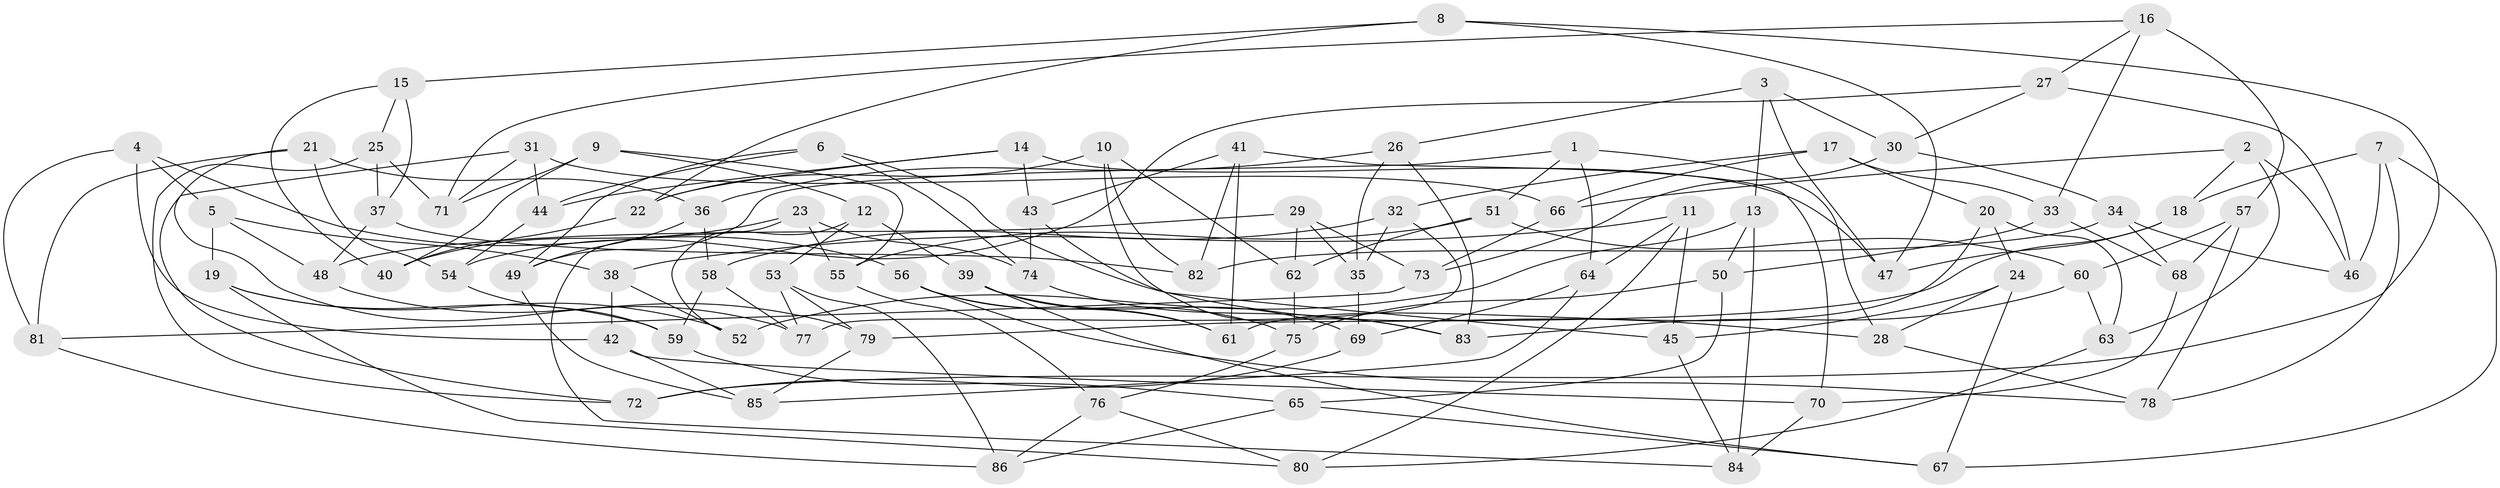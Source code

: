 // Generated by graph-tools (version 1.1) at 2025/27/03/09/25 03:27:02]
// undirected, 86 vertices, 172 edges
graph export_dot {
graph [start="1"]
  node [color=gray90,style=filled];
  1;
  2;
  3;
  4;
  5;
  6;
  7;
  8;
  9;
  10;
  11;
  12;
  13;
  14;
  15;
  16;
  17;
  18;
  19;
  20;
  21;
  22;
  23;
  24;
  25;
  26;
  27;
  28;
  29;
  30;
  31;
  32;
  33;
  34;
  35;
  36;
  37;
  38;
  39;
  40;
  41;
  42;
  43;
  44;
  45;
  46;
  47;
  48;
  49;
  50;
  51;
  52;
  53;
  54;
  55;
  56;
  57;
  58;
  59;
  60;
  61;
  62;
  63;
  64;
  65;
  66;
  67;
  68;
  69;
  70;
  71;
  72;
  73;
  74;
  75;
  76;
  77;
  78;
  79;
  80;
  81;
  82;
  83;
  84;
  85;
  86;
  1 -- 28;
  1 -- 49;
  1 -- 64;
  1 -- 51;
  2 -- 46;
  2 -- 63;
  2 -- 66;
  2 -- 18;
  3 -- 47;
  3 -- 13;
  3 -- 30;
  3 -- 26;
  4 -- 42;
  4 -- 56;
  4 -- 5;
  4 -- 81;
  5 -- 19;
  5 -- 48;
  5 -- 38;
  6 -- 44;
  6 -- 28;
  6 -- 49;
  6 -- 74;
  7 -- 18;
  7 -- 67;
  7 -- 78;
  7 -- 46;
  8 -- 72;
  8 -- 47;
  8 -- 22;
  8 -- 15;
  9 -- 12;
  9 -- 40;
  9 -- 55;
  9 -- 71;
  10 -- 83;
  10 -- 22;
  10 -- 62;
  10 -- 82;
  11 -- 45;
  11 -- 80;
  11 -- 64;
  11 -- 38;
  12 -- 52;
  12 -- 39;
  12 -- 53;
  13 -- 50;
  13 -- 84;
  13 -- 52;
  14 -- 43;
  14 -- 22;
  14 -- 47;
  14 -- 44;
  15 -- 40;
  15 -- 25;
  15 -- 37;
  16 -- 27;
  16 -- 33;
  16 -- 71;
  16 -- 57;
  17 -- 33;
  17 -- 66;
  17 -- 32;
  17 -- 20;
  18 -- 47;
  18 -- 79;
  19 -- 52;
  19 -- 80;
  19 -- 59;
  20 -- 63;
  20 -- 61;
  20 -- 24;
  21 -- 81;
  21 -- 36;
  21 -- 54;
  21 -- 77;
  22 -- 40;
  23 -- 84;
  23 -- 74;
  23 -- 40;
  23 -- 55;
  24 -- 28;
  24 -- 45;
  24 -- 67;
  25 -- 72;
  25 -- 37;
  25 -- 71;
  26 -- 36;
  26 -- 35;
  26 -- 83;
  27 -- 30;
  27 -- 54;
  27 -- 46;
  28 -- 78;
  29 -- 62;
  29 -- 48;
  29 -- 73;
  29 -- 35;
  30 -- 73;
  30 -- 34;
  31 -- 44;
  31 -- 72;
  31 -- 66;
  31 -- 71;
  32 -- 58;
  32 -- 35;
  32 -- 77;
  33 -- 68;
  33 -- 50;
  34 -- 46;
  34 -- 68;
  34 -- 82;
  35 -- 69;
  36 -- 58;
  36 -- 49;
  37 -- 48;
  37 -- 82;
  38 -- 42;
  38 -- 52;
  39 -- 61;
  39 -- 69;
  39 -- 67;
  41 -- 43;
  41 -- 70;
  41 -- 82;
  41 -- 61;
  42 -- 85;
  42 -- 70;
  43 -- 74;
  43 -- 45;
  44 -- 54;
  45 -- 84;
  48 -- 79;
  49 -- 85;
  50 -- 75;
  50 -- 65;
  51 -- 62;
  51 -- 60;
  51 -- 55;
  53 -- 79;
  53 -- 86;
  53 -- 77;
  54 -- 59;
  55 -- 76;
  56 -- 78;
  56 -- 61;
  56 -- 75;
  57 -- 68;
  57 -- 78;
  57 -- 60;
  58 -- 77;
  58 -- 59;
  59 -- 65;
  60 -- 83;
  60 -- 63;
  62 -- 75;
  63 -- 80;
  64 -- 85;
  64 -- 69;
  65 -- 67;
  65 -- 86;
  66 -- 73;
  68 -- 70;
  69 -- 72;
  70 -- 84;
  73 -- 81;
  74 -- 83;
  75 -- 76;
  76 -- 80;
  76 -- 86;
  79 -- 85;
  81 -- 86;
}
